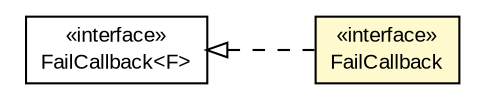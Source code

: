 #!/usr/local/bin/dot
#
# Class diagram 
# Generated by UMLGraph version R5_6-24-gf6e263 (http://www.umlgraph.org/)
#

digraph G {
	edge [fontname="arial",fontsize=10,labelfontname="arial",labelfontsize=10];
	node [fontname="arial",fontsize=10,shape=plaintext];
	nodesep=0.25;
	ranksep=0.5;
	rankdir=LR;
	// io.reinert.requestor.gdeferred.FailCallback
	c4097 [label=<<table title="io.reinert.requestor.gdeferred.FailCallback" border="0" cellborder="1" cellspacing="0" cellpadding="2" port="p" bgcolor="lemonChiffon" href="./FailCallback.html">
		<tr><td><table border="0" cellspacing="0" cellpadding="1">
<tr><td align="center" balign="center"> &#171;interface&#187; </td></tr>
<tr><td align="center" balign="center"> FailCallback </td></tr>
		</table></td></tr>
		</table>>, URL="./FailCallback.html", fontname="arial", fontcolor="black", fontsize=10.0];
	//io.reinert.requestor.gdeferred.FailCallback implements io.reinert.gdeferred.FailCallback<F>
	c4103:p -> c4097:p [dir=back,arrowtail=empty,style=dashed];
	// io.reinert.gdeferred.FailCallback<F>
	c4103 [label=<<table title="io.reinert.gdeferred.FailCallback" border="0" cellborder="1" cellspacing="0" cellpadding="2" port="p">
		<tr><td><table border="0" cellspacing="0" cellpadding="1">
<tr><td align="center" balign="center"> &#171;interface&#187; </td></tr>
<tr><td align="center" balign="center"> FailCallback&lt;F&gt; </td></tr>
		</table></td></tr>
		</table>>, URL="null", fontname="arial", fontcolor="black", fontsize=10.0];
}

